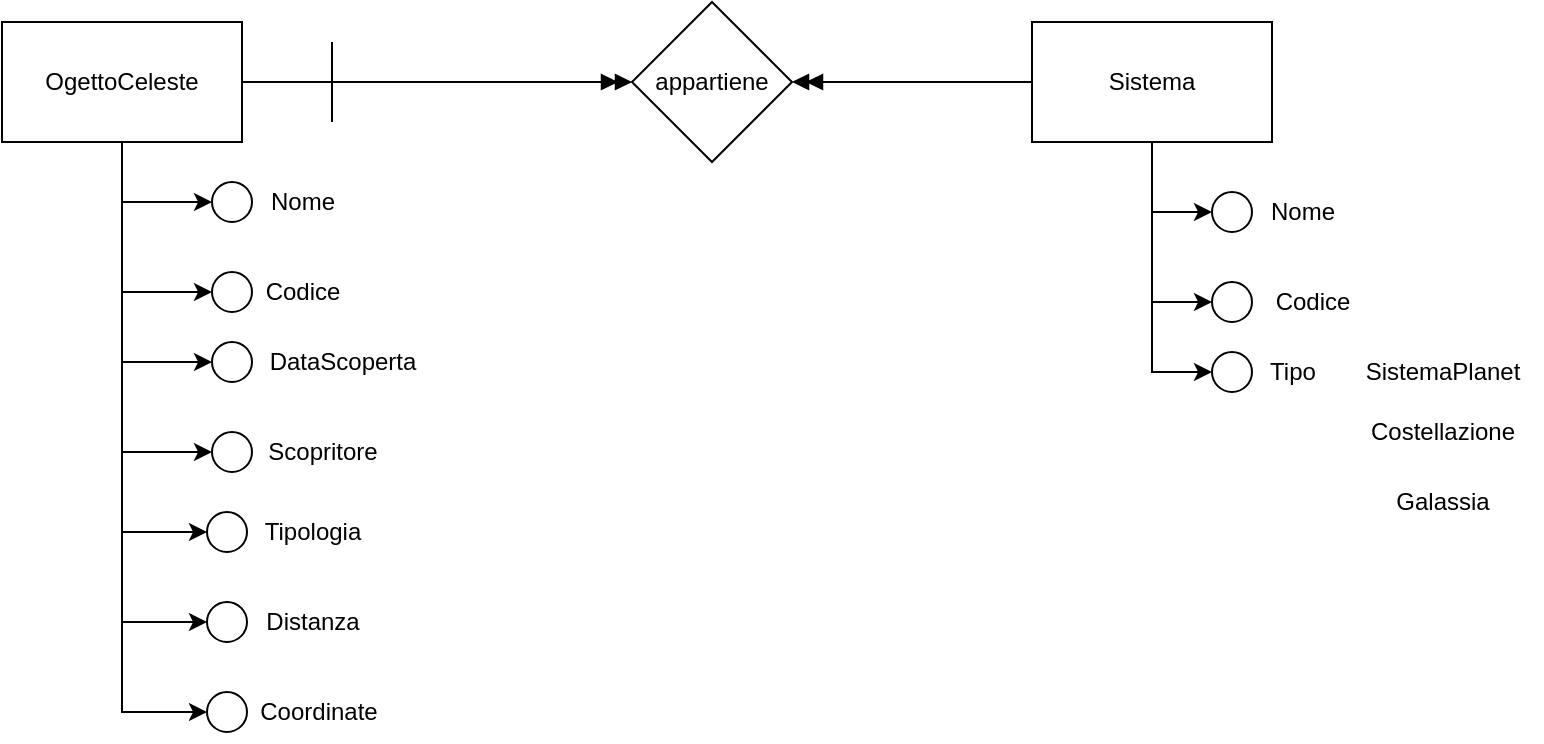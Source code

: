 <mxfile version="24.1.0" type="device">
  <diagram name="Pagina-1" id="v60TEYu-sSJrZ1SWPbrf">
    <mxGraphModel dx="1050" dy="629" grid="1" gridSize="10" guides="1" tooltips="1" connect="1" arrows="1" fold="1" page="1" pageScale="1" pageWidth="827" pageHeight="1169" math="0" shadow="0">
      <root>
        <mxCell id="0" />
        <mxCell id="1" parent="0" />
        <mxCell id="f8yUQyPfuBHKJ93KlQE0-4" style="edgeStyle=orthogonalEdgeStyle;rounded=0;orthogonalLoop=1;jettySize=auto;html=1;endArrow=doubleBlock;endFill=1;" edge="1" parent="1" source="f8yUQyPfuBHKJ93KlQE0-1" target="f8yUQyPfuBHKJ93KlQE0-3">
          <mxGeometry relative="1" as="geometry" />
        </mxCell>
        <mxCell id="f8yUQyPfuBHKJ93KlQE0-33" style="edgeStyle=orthogonalEdgeStyle;rounded=0;orthogonalLoop=1;jettySize=auto;html=1;entryX=0;entryY=0.5;entryDx=0;entryDy=0;" edge="1" parent="1" source="f8yUQyPfuBHKJ93KlQE0-1" target="f8yUQyPfuBHKJ93KlQE0-6">
          <mxGeometry relative="1" as="geometry" />
        </mxCell>
        <mxCell id="f8yUQyPfuBHKJ93KlQE0-34" style="edgeStyle=orthogonalEdgeStyle;rounded=0;orthogonalLoop=1;jettySize=auto;html=1;entryX=0;entryY=0.5;entryDx=0;entryDy=0;" edge="1" parent="1" source="f8yUQyPfuBHKJ93KlQE0-1" target="f8yUQyPfuBHKJ93KlQE0-8">
          <mxGeometry relative="1" as="geometry" />
        </mxCell>
        <mxCell id="f8yUQyPfuBHKJ93KlQE0-35" style="edgeStyle=orthogonalEdgeStyle;rounded=0;orthogonalLoop=1;jettySize=auto;html=1;entryX=0;entryY=0.5;entryDx=0;entryDy=0;" edge="1" parent="1" source="f8yUQyPfuBHKJ93KlQE0-1" target="f8yUQyPfuBHKJ93KlQE0-11">
          <mxGeometry relative="1" as="geometry" />
        </mxCell>
        <mxCell id="f8yUQyPfuBHKJ93KlQE0-36" style="edgeStyle=orthogonalEdgeStyle;rounded=0;orthogonalLoop=1;jettySize=auto;html=1;entryX=0;entryY=0.5;entryDx=0;entryDy=0;" edge="1" parent="1" source="f8yUQyPfuBHKJ93KlQE0-1" target="f8yUQyPfuBHKJ93KlQE0-12">
          <mxGeometry relative="1" as="geometry" />
        </mxCell>
        <mxCell id="f8yUQyPfuBHKJ93KlQE0-37" style="edgeStyle=orthogonalEdgeStyle;rounded=0;orthogonalLoop=1;jettySize=auto;html=1;entryX=0;entryY=0.5;entryDx=0;entryDy=0;" edge="1" parent="1" source="f8yUQyPfuBHKJ93KlQE0-1" target="f8yUQyPfuBHKJ93KlQE0-15">
          <mxGeometry relative="1" as="geometry" />
        </mxCell>
        <mxCell id="f8yUQyPfuBHKJ93KlQE0-38" style="edgeStyle=orthogonalEdgeStyle;rounded=0;orthogonalLoop=1;jettySize=auto;html=1;entryX=0;entryY=0.5;entryDx=0;entryDy=0;" edge="1" parent="1" source="f8yUQyPfuBHKJ93KlQE0-1" target="f8yUQyPfuBHKJ93KlQE0-16">
          <mxGeometry relative="1" as="geometry" />
        </mxCell>
        <mxCell id="f8yUQyPfuBHKJ93KlQE0-39" style="edgeStyle=orthogonalEdgeStyle;rounded=0;orthogonalLoop=1;jettySize=auto;html=1;entryX=0;entryY=0.5;entryDx=0;entryDy=0;" edge="1" parent="1" source="f8yUQyPfuBHKJ93KlQE0-1" target="f8yUQyPfuBHKJ93KlQE0-19">
          <mxGeometry relative="1" as="geometry" />
        </mxCell>
        <mxCell id="f8yUQyPfuBHKJ93KlQE0-1" value="OgettoCeleste" style="rounded=0;whiteSpace=wrap;html=1;" vertex="1" parent="1">
          <mxGeometry x="35" y="200" width="120" height="60" as="geometry" />
        </mxCell>
        <mxCell id="f8yUQyPfuBHKJ93KlQE0-5" style="edgeStyle=orthogonalEdgeStyle;rounded=0;orthogonalLoop=1;jettySize=auto;html=1;entryX=1;entryY=0.5;entryDx=0;entryDy=0;endArrow=doubleBlock;endFill=1;" edge="1" parent="1" source="f8yUQyPfuBHKJ93KlQE0-2" target="f8yUQyPfuBHKJ93KlQE0-3">
          <mxGeometry relative="1" as="geometry" />
        </mxCell>
        <mxCell id="f8yUQyPfuBHKJ93KlQE0-40" style="edgeStyle=orthogonalEdgeStyle;rounded=0;orthogonalLoop=1;jettySize=auto;html=1;entryX=0;entryY=0.5;entryDx=0;entryDy=0;" edge="1" parent="1" source="f8yUQyPfuBHKJ93KlQE0-2" target="f8yUQyPfuBHKJ93KlQE0-22">
          <mxGeometry relative="1" as="geometry" />
        </mxCell>
        <mxCell id="f8yUQyPfuBHKJ93KlQE0-41" style="edgeStyle=orthogonalEdgeStyle;rounded=0;orthogonalLoop=1;jettySize=auto;html=1;entryX=0;entryY=0.5;entryDx=0;entryDy=0;" edge="1" parent="1" source="f8yUQyPfuBHKJ93KlQE0-2" target="f8yUQyPfuBHKJ93KlQE0-24">
          <mxGeometry relative="1" as="geometry" />
        </mxCell>
        <mxCell id="f8yUQyPfuBHKJ93KlQE0-42" style="edgeStyle=orthogonalEdgeStyle;rounded=0;orthogonalLoop=1;jettySize=auto;html=1;entryX=0;entryY=0.5;entryDx=0;entryDy=0;" edge="1" parent="1" source="f8yUQyPfuBHKJ93KlQE0-2" target="f8yUQyPfuBHKJ93KlQE0-26">
          <mxGeometry relative="1" as="geometry" />
        </mxCell>
        <mxCell id="f8yUQyPfuBHKJ93KlQE0-2" value="Sistema" style="rounded=0;whiteSpace=wrap;html=1;" vertex="1" parent="1">
          <mxGeometry x="550" y="200" width="120" height="60" as="geometry" />
        </mxCell>
        <mxCell id="f8yUQyPfuBHKJ93KlQE0-3" value="appartiene" style="rhombus;whiteSpace=wrap;html=1;" vertex="1" parent="1">
          <mxGeometry x="350" y="190" width="80" height="80" as="geometry" />
        </mxCell>
        <mxCell id="f8yUQyPfuBHKJ93KlQE0-6" value="" style="ellipse;whiteSpace=wrap;html=1;aspect=fixed;" vertex="1" parent="1">
          <mxGeometry x="140" y="280" width="20" height="20" as="geometry" />
        </mxCell>
        <mxCell id="f8yUQyPfuBHKJ93KlQE0-7" value="Nome" style="text;html=1;align=center;verticalAlign=middle;resizable=0;points=[];autosize=1;strokeColor=none;fillColor=none;" vertex="1" parent="1">
          <mxGeometry x="155" y="275" width="60" height="30" as="geometry" />
        </mxCell>
        <mxCell id="f8yUQyPfuBHKJ93KlQE0-8" value="" style="ellipse;whiteSpace=wrap;html=1;aspect=fixed;fillColor=#FFFFFF;" vertex="1" parent="1">
          <mxGeometry x="140" y="325" width="20" height="20" as="geometry" />
        </mxCell>
        <mxCell id="f8yUQyPfuBHKJ93KlQE0-9" value="Codice" style="text;html=1;align=center;verticalAlign=middle;resizable=0;points=[];autosize=1;strokeColor=none;fillColor=none;" vertex="1" parent="1">
          <mxGeometry x="155" y="320" width="60" height="30" as="geometry" />
        </mxCell>
        <mxCell id="f8yUQyPfuBHKJ93KlQE0-11" value="" style="ellipse;whiteSpace=wrap;html=1;aspect=fixed;" vertex="1" parent="1">
          <mxGeometry x="140" y="360" width="20" height="20" as="geometry" />
        </mxCell>
        <mxCell id="f8yUQyPfuBHKJ93KlQE0-12" value="" style="ellipse;whiteSpace=wrap;html=1;aspect=fixed;" vertex="1" parent="1">
          <mxGeometry x="140" y="405" width="20" height="20" as="geometry" />
        </mxCell>
        <mxCell id="f8yUQyPfuBHKJ93KlQE0-13" value="Scopritore" style="text;html=1;align=center;verticalAlign=middle;resizable=0;points=[];autosize=1;strokeColor=none;fillColor=none;" vertex="1" parent="1">
          <mxGeometry x="155" y="400" width="80" height="30" as="geometry" />
        </mxCell>
        <mxCell id="f8yUQyPfuBHKJ93KlQE0-14" value="DataScoperta" style="text;html=1;align=center;verticalAlign=middle;resizable=0;points=[];autosize=1;strokeColor=none;fillColor=none;" vertex="1" parent="1">
          <mxGeometry x="155" y="355" width="100" height="30" as="geometry" />
        </mxCell>
        <mxCell id="f8yUQyPfuBHKJ93KlQE0-15" value="" style="ellipse;whiteSpace=wrap;html=1;aspect=fixed;" vertex="1" parent="1">
          <mxGeometry x="137.5" y="445" width="20" height="20" as="geometry" />
        </mxCell>
        <mxCell id="f8yUQyPfuBHKJ93KlQE0-16" value="" style="ellipse;whiteSpace=wrap;html=1;aspect=fixed;" vertex="1" parent="1">
          <mxGeometry x="137.5" y="490" width="20" height="20" as="geometry" />
        </mxCell>
        <mxCell id="f8yUQyPfuBHKJ93KlQE0-17" value="Distanza" style="text;html=1;align=center;verticalAlign=middle;resizable=0;points=[];autosize=1;strokeColor=none;fillColor=none;" vertex="1" parent="1">
          <mxGeometry x="155" y="485" width="70" height="30" as="geometry" />
        </mxCell>
        <mxCell id="f8yUQyPfuBHKJ93KlQE0-18" value="Tipologia" style="text;html=1;align=center;verticalAlign=middle;resizable=0;points=[];autosize=1;strokeColor=none;fillColor=none;" vertex="1" parent="1">
          <mxGeometry x="155" y="440" width="70" height="30" as="geometry" />
        </mxCell>
        <mxCell id="f8yUQyPfuBHKJ93KlQE0-19" value="" style="ellipse;whiteSpace=wrap;html=1;aspect=fixed;" vertex="1" parent="1">
          <mxGeometry x="137.5" y="535" width="20" height="20" as="geometry" />
        </mxCell>
        <mxCell id="f8yUQyPfuBHKJ93KlQE0-20" value="Coordinate" style="text;html=1;align=center;verticalAlign=middle;resizable=0;points=[];autosize=1;strokeColor=none;fillColor=none;" vertex="1" parent="1">
          <mxGeometry x="152.5" y="530" width="80" height="30" as="geometry" />
        </mxCell>
        <mxCell id="f8yUQyPfuBHKJ93KlQE0-22" value="" style="ellipse;whiteSpace=wrap;html=1;aspect=fixed;" vertex="1" parent="1">
          <mxGeometry x="640" y="285" width="20" height="20" as="geometry" />
        </mxCell>
        <mxCell id="f8yUQyPfuBHKJ93KlQE0-23" value="Nome" style="text;html=1;align=center;verticalAlign=middle;resizable=0;points=[];autosize=1;strokeColor=none;fillColor=none;" vertex="1" parent="1">
          <mxGeometry x="655" y="280" width="60" height="30" as="geometry" />
        </mxCell>
        <mxCell id="f8yUQyPfuBHKJ93KlQE0-24" value="" style="ellipse;whiteSpace=wrap;html=1;aspect=fixed;fillColor=#FFFFFF;" vertex="1" parent="1">
          <mxGeometry x="640" y="330" width="20" height="20" as="geometry" />
        </mxCell>
        <mxCell id="f8yUQyPfuBHKJ93KlQE0-25" value="Codice" style="text;html=1;align=center;verticalAlign=middle;resizable=0;points=[];autosize=1;strokeColor=none;fillColor=none;" vertex="1" parent="1">
          <mxGeometry x="660" y="325" width="60" height="30" as="geometry" />
        </mxCell>
        <mxCell id="f8yUQyPfuBHKJ93KlQE0-26" value="" style="ellipse;whiteSpace=wrap;html=1;aspect=fixed;" vertex="1" parent="1">
          <mxGeometry x="640" y="365" width="20" height="20" as="geometry" />
        </mxCell>
        <mxCell id="f8yUQyPfuBHKJ93KlQE0-27" value="Tipo" style="text;html=1;align=center;verticalAlign=middle;resizable=0;points=[];autosize=1;strokeColor=none;fillColor=none;" vertex="1" parent="1">
          <mxGeometry x="655" y="360" width="50" height="30" as="geometry" />
        </mxCell>
        <mxCell id="f8yUQyPfuBHKJ93KlQE0-30" value="SistemaPlanet" style="text;html=1;align=center;verticalAlign=middle;resizable=0;points=[];autosize=1;strokeColor=none;fillColor=none;" vertex="1" parent="1">
          <mxGeometry x="705" y="360" width="100" height="30" as="geometry" />
        </mxCell>
        <mxCell id="f8yUQyPfuBHKJ93KlQE0-31" value="Costellazione" style="text;html=1;align=center;verticalAlign=middle;resizable=0;points=[];autosize=1;strokeColor=none;fillColor=none;" vertex="1" parent="1">
          <mxGeometry x="705" y="390" width="100" height="30" as="geometry" />
        </mxCell>
        <mxCell id="f8yUQyPfuBHKJ93KlQE0-32" value="Galassia" style="text;html=1;align=center;verticalAlign=middle;resizable=0;points=[];autosize=1;strokeColor=none;fillColor=none;" vertex="1" parent="1">
          <mxGeometry x="720" y="425" width="70" height="30" as="geometry" />
        </mxCell>
        <mxCell id="f8yUQyPfuBHKJ93KlQE0-43" value="" style="endArrow=none;html=1;rounded=0;" edge="1" parent="1">
          <mxGeometry width="50" height="50" relative="1" as="geometry">
            <mxPoint x="200" y="250" as="sourcePoint" />
            <mxPoint x="200" y="210" as="targetPoint" />
          </mxGeometry>
        </mxCell>
      </root>
    </mxGraphModel>
  </diagram>
</mxfile>
